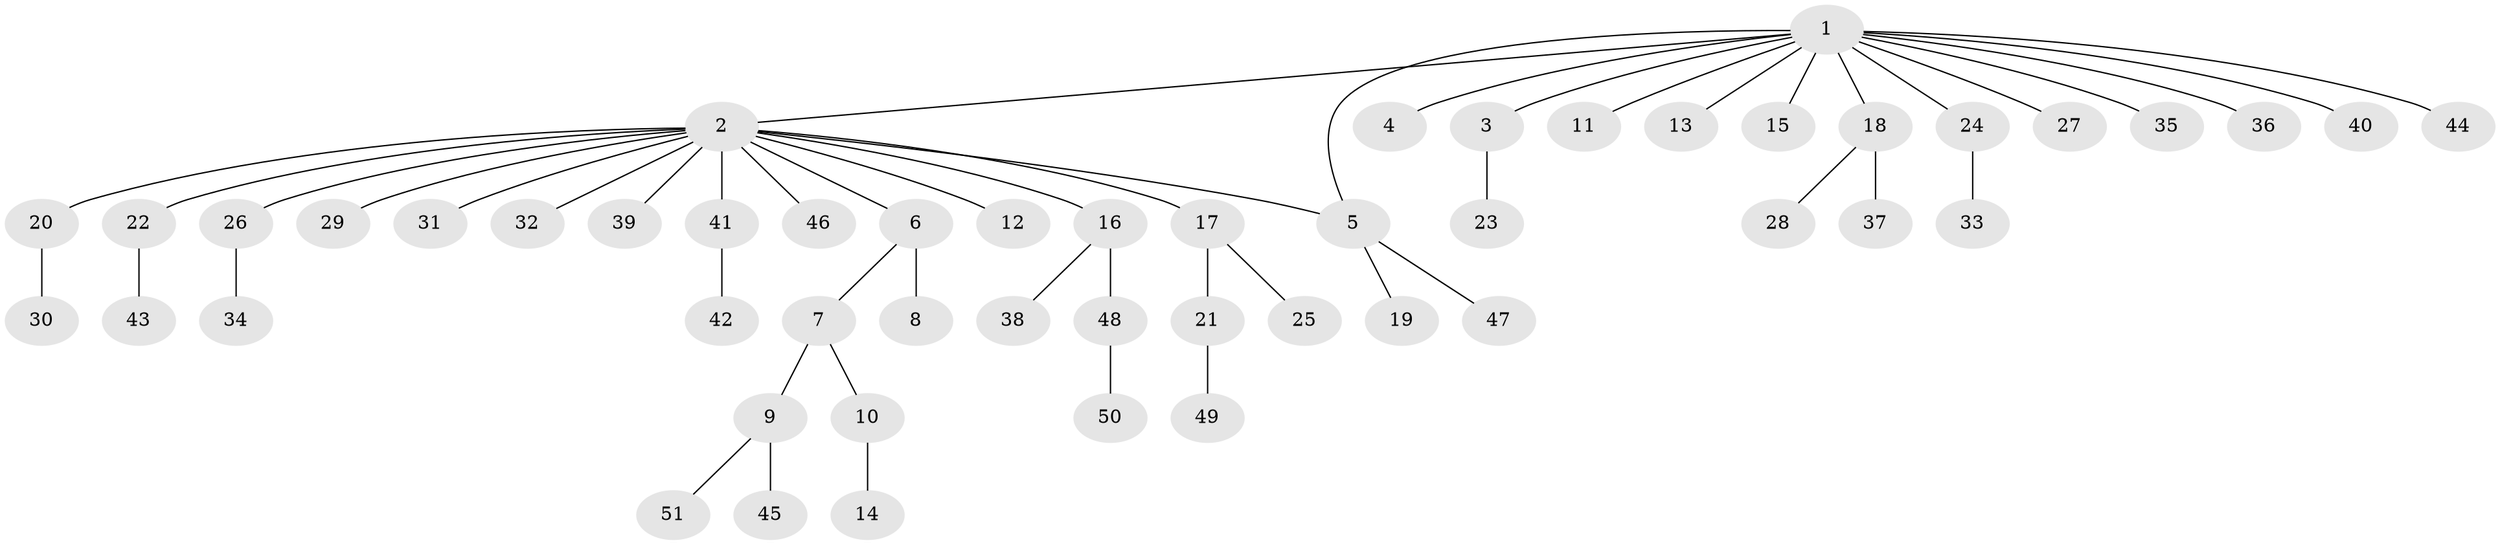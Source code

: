 // coarse degree distribution, {13: 0.027777777777777776, 14: 0.027777777777777776, 1: 0.7777777777777778, 3: 0.08333333333333333, 4: 0.027777777777777776, 2: 0.05555555555555555}
// Generated by graph-tools (version 1.1) at 2025/41/03/06/25 10:41:51]
// undirected, 51 vertices, 51 edges
graph export_dot {
graph [start="1"]
  node [color=gray90,style=filled];
  1;
  2;
  3;
  4;
  5;
  6;
  7;
  8;
  9;
  10;
  11;
  12;
  13;
  14;
  15;
  16;
  17;
  18;
  19;
  20;
  21;
  22;
  23;
  24;
  25;
  26;
  27;
  28;
  29;
  30;
  31;
  32;
  33;
  34;
  35;
  36;
  37;
  38;
  39;
  40;
  41;
  42;
  43;
  44;
  45;
  46;
  47;
  48;
  49;
  50;
  51;
  1 -- 2;
  1 -- 3;
  1 -- 4;
  1 -- 5;
  1 -- 11;
  1 -- 13;
  1 -- 15;
  1 -- 18;
  1 -- 24;
  1 -- 27;
  1 -- 35;
  1 -- 36;
  1 -- 40;
  1 -- 44;
  2 -- 5;
  2 -- 6;
  2 -- 12;
  2 -- 16;
  2 -- 17;
  2 -- 20;
  2 -- 22;
  2 -- 26;
  2 -- 29;
  2 -- 31;
  2 -- 32;
  2 -- 39;
  2 -- 41;
  2 -- 46;
  3 -- 23;
  5 -- 19;
  5 -- 47;
  6 -- 7;
  6 -- 8;
  7 -- 9;
  7 -- 10;
  9 -- 45;
  9 -- 51;
  10 -- 14;
  16 -- 38;
  16 -- 48;
  17 -- 21;
  17 -- 25;
  18 -- 28;
  18 -- 37;
  20 -- 30;
  21 -- 49;
  22 -- 43;
  24 -- 33;
  26 -- 34;
  41 -- 42;
  48 -- 50;
}
